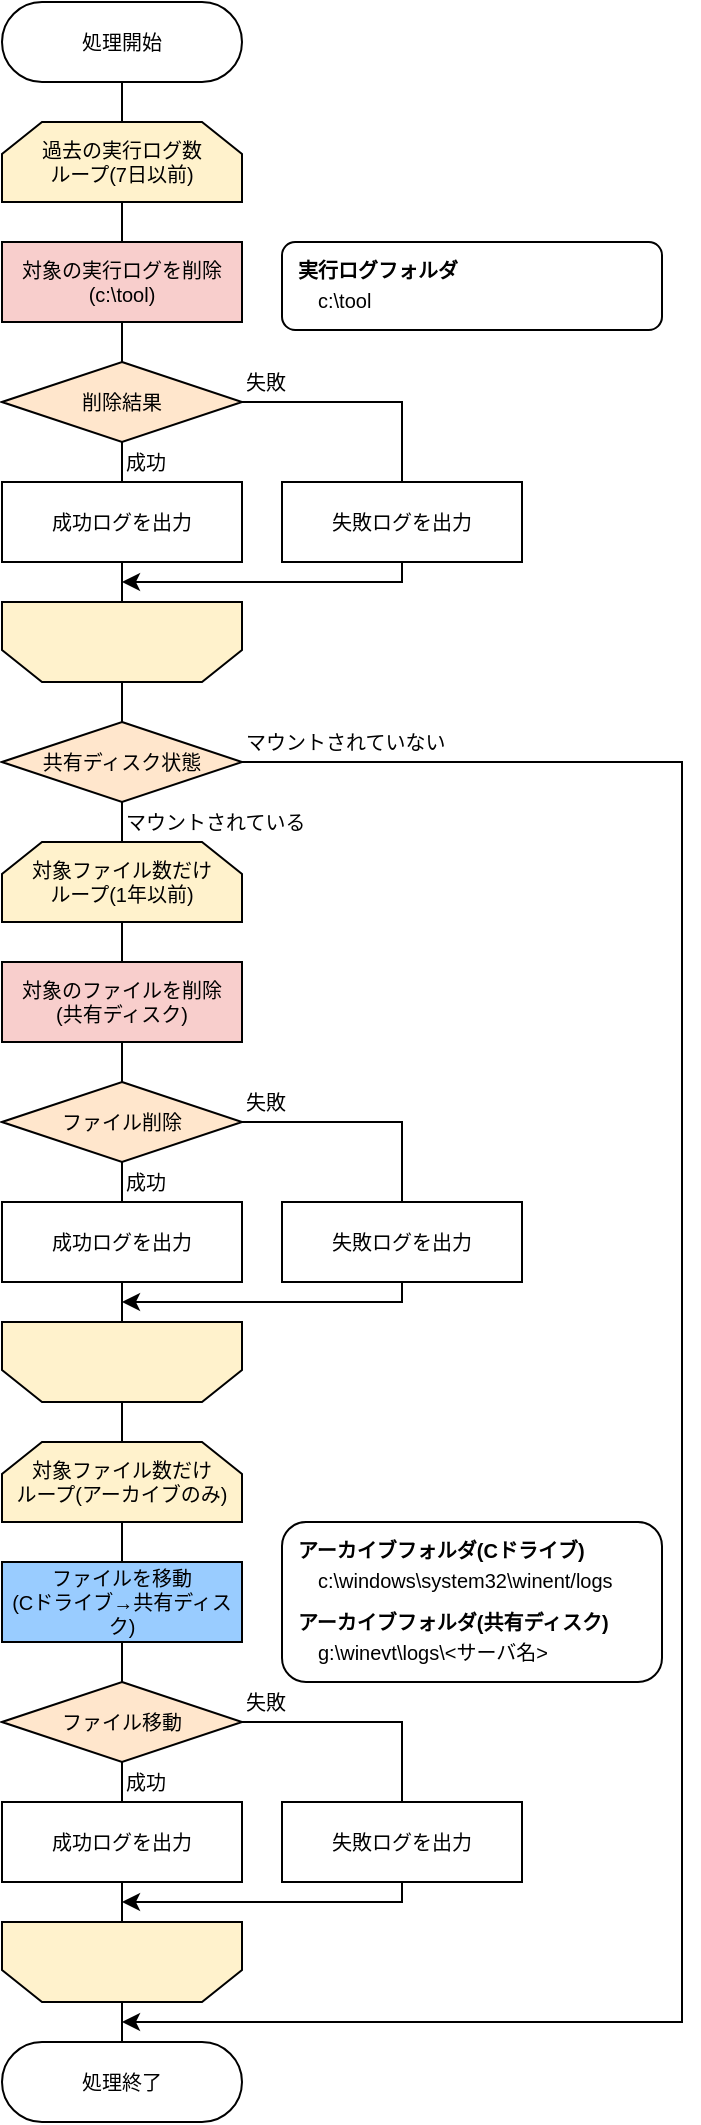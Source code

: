 <mxfile version="23.1.5" type="github">
  <diagram name="ページ1" id="Sno0RHyQ97pvPIhAmtWO">
    <mxGraphModel dx="983" dy="549" grid="1" gridSize="10" guides="1" tooltips="1" connect="1" arrows="1" fold="1" page="1" pageScale="1" pageWidth="827" pageHeight="1169" background="#ffffff" math="0" shadow="0">
      <root>
        <mxCell id="0" />
        <mxCell id="1" parent="0" />
        <mxCell id="b4JHVFvh4AoB1611Vh3n-72" value="" style="rounded=1;whiteSpace=wrap;html=1;fontFamily=Helvetica;fontSize=10;fontColor=default;labelBackgroundColor=default;fillColor=none;" parent="1" vertex="1">
          <mxGeometry x="180" y="800" width="190" height="80" as="geometry" />
        </mxCell>
        <mxCell id="P1kFlnm7NQrcfKAeQpRK-1" value="処理開始" style="rounded=1;whiteSpace=wrap;html=1;arcSize=50;fontSize=10;" parent="1" vertex="1">
          <mxGeometry x="40" y="40" width="120" height="40" as="geometry" />
        </mxCell>
        <mxCell id="P1kFlnm7NQrcfKAeQpRK-6" style="edgeStyle=orthogonalEdgeStyle;rounded=0;orthogonalLoop=1;jettySize=auto;html=1;exitX=0.5;exitY=1;exitDx=0;exitDy=0;entryX=0.5;entryY=0;entryDx=0;entryDy=0;endArrow=none;endFill=0;fontSize=10;" parent="1" source="P1kFlnm7NQrcfKAeQpRK-4" target="P1kFlnm7NQrcfKAeQpRK-5" edge="1">
          <mxGeometry relative="1" as="geometry" />
        </mxCell>
        <mxCell id="P1kFlnm7NQrcfKAeQpRK-4" value="ファイルを移動&lt;br style=&quot;font-size: 10px;&quot;&gt;(Cドライブ→共有ディスク)" style="rounded=0;whiteSpace=wrap;html=1;fontSize=10;fillColor=#99CCFF;" parent="1" vertex="1">
          <mxGeometry x="40" y="820" width="120" height="40" as="geometry" />
        </mxCell>
        <mxCell id="P1kFlnm7NQrcfKAeQpRK-11" style="edgeStyle=orthogonalEdgeStyle;rounded=0;orthogonalLoop=1;jettySize=auto;html=1;exitX=0.5;exitY=1;exitDx=0;exitDy=0;entryX=0.5;entryY=0;entryDx=0;entryDy=0;endArrow=none;endFill=0;fontSize=10;" parent="1" source="P1kFlnm7NQrcfKAeQpRK-5" target="P1kFlnm7NQrcfKAeQpRK-9" edge="1">
          <mxGeometry relative="1" as="geometry" />
        </mxCell>
        <mxCell id="P1kFlnm7NQrcfKAeQpRK-12" style="edgeStyle=orthogonalEdgeStyle;rounded=0;orthogonalLoop=1;jettySize=auto;html=1;exitX=1;exitY=0.5;exitDx=0;exitDy=0;entryX=0.5;entryY=0;entryDx=0;entryDy=0;endArrow=none;endFill=0;fontSize=10;" parent="1" source="P1kFlnm7NQrcfKAeQpRK-5" target="P1kFlnm7NQrcfKAeQpRK-10" edge="1">
          <mxGeometry relative="1" as="geometry" />
        </mxCell>
        <mxCell id="P1kFlnm7NQrcfKAeQpRK-5" value="ファイル移動" style="rhombus;whiteSpace=wrap;html=1;fontSize=10;fillColor=#ffe6cc;strokeColor=#000000;" parent="1" vertex="1">
          <mxGeometry x="40" y="880" width="120" height="40" as="geometry" />
        </mxCell>
        <mxCell id="P1kFlnm7NQrcfKAeQpRK-17" style="edgeStyle=orthogonalEdgeStyle;rounded=0;orthogonalLoop=1;jettySize=auto;html=1;exitX=0.5;exitY=1;exitDx=0;exitDy=0;entryX=0.5;entryY=1;entryDx=0;entryDy=0;endArrow=none;endFill=0;fontSize=10;" parent="1" source="P1kFlnm7NQrcfKAeQpRK-9" target="P1kFlnm7NQrcfKAeQpRK-23" edge="1">
          <mxGeometry relative="1" as="geometry">
            <mxPoint x="100" y="1020" as="targetPoint" />
          </mxGeometry>
        </mxCell>
        <mxCell id="P1kFlnm7NQrcfKAeQpRK-9" value="成功ログを出力" style="rounded=0;whiteSpace=wrap;html=1;fontSize=10;" parent="1" vertex="1">
          <mxGeometry x="40" y="940" width="120" height="40" as="geometry" />
        </mxCell>
        <mxCell id="P1kFlnm7NQrcfKAeQpRK-20" style="edgeStyle=orthogonalEdgeStyle;rounded=0;orthogonalLoop=1;jettySize=auto;html=1;exitX=0.5;exitY=1;exitDx=0;exitDy=0;endArrow=classic;endFill=1;fontSize=10;" parent="1" source="P1kFlnm7NQrcfKAeQpRK-10" edge="1">
          <mxGeometry relative="1" as="geometry">
            <mxPoint x="100" y="990" as="targetPoint" />
            <Array as="points">
              <mxPoint x="240" y="990" />
              <mxPoint x="100" y="990" />
            </Array>
          </mxGeometry>
        </mxCell>
        <mxCell id="P1kFlnm7NQrcfKAeQpRK-10" value="失敗ログを出力" style="rounded=0;whiteSpace=wrap;html=1;fontSize=10;" parent="1" vertex="1">
          <mxGeometry x="180" y="940" width="120" height="40" as="geometry" />
        </mxCell>
        <mxCell id="P1kFlnm7NQrcfKAeQpRK-14" value="成功" style="text;html=1;strokeColor=none;fillColor=none;align=left;verticalAlign=middle;whiteSpace=wrap;rounded=0;fontSize=10;" parent="1" vertex="1">
          <mxGeometry x="100" y="920" width="50" height="20" as="geometry" />
        </mxCell>
        <mxCell id="P1kFlnm7NQrcfKAeQpRK-15" value="失敗" style="text;html=1;strokeColor=none;fillColor=none;align=left;verticalAlign=middle;whiteSpace=wrap;rounded=0;fontSize=10;" parent="1" vertex="1">
          <mxGeometry x="160" y="880" width="50" height="20" as="geometry" />
        </mxCell>
        <mxCell id="P1kFlnm7NQrcfKAeQpRK-25" style="edgeStyle=orthogonalEdgeStyle;shape=connector;rounded=0;orthogonalLoop=1;jettySize=auto;html=1;exitX=0.5;exitY=1;exitDx=0;exitDy=0;entryX=0.5;entryY=0;entryDx=0;entryDy=0;labelBackgroundColor=default;strokeColor=default;align=center;verticalAlign=middle;fontFamily=Helvetica;fontSize=10;fontColor=default;endArrow=none;endFill=0;" parent="1" source="P1kFlnm7NQrcfKAeQpRK-22" target="P1kFlnm7NQrcfKAeQpRK-4" edge="1">
          <mxGeometry relative="1" as="geometry" />
        </mxCell>
        <mxCell id="P1kFlnm7NQrcfKAeQpRK-22" value="対象ファイル数だけ&lt;br style=&quot;font-size: 10px;&quot;&gt;ループ(アーカイブのみ)" style="shape=loopLimit;whiteSpace=wrap;html=1;fontFamily=Helvetica;fontSize=10;fillColor=#fff2cc;strokeColor=#000000;" parent="1" vertex="1">
          <mxGeometry x="40" y="760" width="120" height="40" as="geometry" />
        </mxCell>
        <mxCell id="b4JHVFvh4AoB1611Vh3n-45" style="edgeStyle=orthogonalEdgeStyle;rounded=0;orthogonalLoop=1;jettySize=auto;html=1;exitX=0.5;exitY=0;exitDx=0;exitDy=0;entryX=0.5;entryY=0;entryDx=0;entryDy=0;strokeColor=default;align=center;verticalAlign=middle;fontFamily=Helvetica;fontSize=10;fontColor=default;labelBackgroundColor=default;endArrow=none;endFill=0;" parent="1" source="P1kFlnm7NQrcfKAeQpRK-23" target="P1kFlnm7NQrcfKAeQpRK-36" edge="1">
          <mxGeometry relative="1" as="geometry" />
        </mxCell>
        <mxCell id="P1kFlnm7NQrcfKAeQpRK-23" value="" style="shape=loopLimit;whiteSpace=wrap;html=1;fontFamily=Helvetica;fontSize=10;rotation=-180;fillColor=#fff2cc;strokeColor=#000000;" parent="1" vertex="1">
          <mxGeometry x="40" y="1000" width="120" height="40" as="geometry" />
        </mxCell>
        <mxCell id="P1kFlnm7NQrcfKAeQpRK-34" style="edgeStyle=orthogonalEdgeStyle;shape=connector;rounded=0;orthogonalLoop=1;jettySize=auto;html=1;exitX=0.5;exitY=1;exitDx=0;exitDy=0;entryX=0.5;entryY=0;entryDx=0;entryDy=0;labelBackgroundColor=default;strokeColor=default;align=center;verticalAlign=middle;fontFamily=Helvetica;fontSize=10;fontColor=default;endArrow=none;endFill=0;" parent="1" source="P1kFlnm7NQrcfKAeQpRK-28" target="P1kFlnm7NQrcfKAeQpRK-33" edge="1">
          <mxGeometry relative="1" as="geometry" />
        </mxCell>
        <mxCell id="P1kFlnm7NQrcfKAeQpRK-28" value="対象ファイル数だけ&lt;br style=&quot;font-size: 10px;&quot;&gt;ループ(1年以前)" style="shape=loopLimit;whiteSpace=wrap;html=1;fontFamily=Helvetica;fontSize=10;fillColor=#fff2cc;strokeColor=#000000;" parent="1" vertex="1">
          <mxGeometry x="40" y="460" width="120" height="40" as="geometry" />
        </mxCell>
        <mxCell id="b4JHVFvh4AoB1611Vh3n-44" style="edgeStyle=orthogonalEdgeStyle;rounded=0;orthogonalLoop=1;jettySize=auto;html=1;exitX=0.5;exitY=0;exitDx=0;exitDy=0;entryX=0.5;entryY=0;entryDx=0;entryDy=0;strokeColor=default;align=center;verticalAlign=middle;fontFamily=Helvetica;fontSize=10;fontColor=default;labelBackgroundColor=default;endArrow=none;endFill=0;" parent="1" source="P1kFlnm7NQrcfKAeQpRK-30" target="P1kFlnm7NQrcfKAeQpRK-22" edge="1">
          <mxGeometry relative="1" as="geometry" />
        </mxCell>
        <mxCell id="P1kFlnm7NQrcfKAeQpRK-30" value="" style="shape=loopLimit;whiteSpace=wrap;html=1;fontFamily=Helvetica;fontSize=10;rotation=-180;fillColor=#fff2cc;strokeColor=#000000;" parent="1" vertex="1">
          <mxGeometry x="40" y="700" width="120" height="40" as="geometry" />
        </mxCell>
        <mxCell id="P1kFlnm7NQrcfKAeQpRK-41" style="edgeStyle=orthogonalEdgeStyle;shape=connector;rounded=0;orthogonalLoop=1;jettySize=auto;html=1;exitX=0.5;exitY=1;exitDx=0;exitDy=0;labelBackgroundColor=default;strokeColor=default;align=center;verticalAlign=middle;fontFamily=Helvetica;fontSize=10;fontColor=default;endArrow=none;endFill=0;entryX=0.5;entryY=0;entryDx=0;entryDy=0;" parent="1" source="P1kFlnm7NQrcfKAeQpRK-33" target="b4JHVFvh4AoB1611Vh3n-48" edge="1">
          <mxGeometry relative="1" as="geometry">
            <mxPoint x="100" y="630" as="targetPoint" />
          </mxGeometry>
        </mxCell>
        <mxCell id="P1kFlnm7NQrcfKAeQpRK-33" value="対象のファイルを削除&lt;br style=&quot;font-size: 10px;&quot;&gt;(共有ディスク)" style="rounded=0;whiteSpace=wrap;html=1;fontSize=10;fillColor=#f8cecc;strokeColor=#000000;" parent="1" vertex="1">
          <mxGeometry x="40" y="520" width="120" height="40" as="geometry" />
        </mxCell>
        <mxCell id="P1kFlnm7NQrcfKAeQpRK-36" value="処理終了" style="rounded=1;whiteSpace=wrap;html=1;arcSize=50;fontSize=10;" parent="1" vertex="1">
          <mxGeometry x="40" y="1060" width="120" height="40" as="geometry" />
        </mxCell>
        <mxCell id="b4JHVFvh4AoB1611Vh3n-43" style="edgeStyle=orthogonalEdgeStyle;rounded=0;orthogonalLoop=1;jettySize=auto;html=1;exitX=0.5;exitY=1;exitDx=0;exitDy=0;entryX=0.5;entryY=0;entryDx=0;entryDy=0;strokeColor=default;align=center;verticalAlign=middle;fontFamily=Helvetica;fontSize=10;fontColor=default;labelBackgroundColor=default;endArrow=none;endFill=0;" parent="1" source="b4JHVFvh4AoB1611Vh3n-29" target="P1kFlnm7NQrcfKAeQpRK-28" edge="1">
          <mxGeometry relative="1" as="geometry" />
        </mxCell>
        <mxCell id="b4JHVFvh4AoB1611Vh3n-67" style="edgeStyle=orthogonalEdgeStyle;rounded=0;orthogonalLoop=1;jettySize=auto;html=1;exitX=1;exitY=0.5;exitDx=0;exitDy=0;strokeColor=default;align=center;verticalAlign=middle;fontFamily=Helvetica;fontSize=10;fontColor=default;labelBackgroundColor=default;endArrow=classic;endFill=1;" parent="1" source="b4JHVFvh4AoB1611Vh3n-29" edge="1">
          <mxGeometry relative="1" as="geometry">
            <mxPoint x="100" y="1050" as="targetPoint" />
            <Array as="points">
              <mxPoint x="380" y="420" />
              <mxPoint x="380" y="1050" />
              <mxPoint x="100" y="1050" />
            </Array>
          </mxGeometry>
        </mxCell>
        <mxCell id="b4JHVFvh4AoB1611Vh3n-29" value="共有ディスク状態" style="rhombus;whiteSpace=wrap;html=1;fontSize=10;fillColor=#ffe6cc;strokeColor=#000000;" parent="1" vertex="1">
          <mxGeometry x="40" y="400" width="120" height="40" as="geometry" />
        </mxCell>
        <mxCell id="b4JHVFvh4AoB1611Vh3n-30" value="マウントされている" style="text;html=1;strokeColor=none;fillColor=none;align=left;verticalAlign=middle;whiteSpace=wrap;rounded=0;fontSize=10;" parent="1" vertex="1">
          <mxGeometry x="100" y="440" width="110" height="20" as="geometry" />
        </mxCell>
        <mxCell id="b4JHVFvh4AoB1611Vh3n-31" value="マウントされていない" style="text;html=1;strokeColor=none;fillColor=none;align=left;verticalAlign=middle;whiteSpace=wrap;rounded=0;fontSize=10;" parent="1" vertex="1">
          <mxGeometry x="160" y="400" width="120" height="20" as="geometry" />
        </mxCell>
        <mxCell id="b4JHVFvh4AoB1611Vh3n-34" style="edgeStyle=orthogonalEdgeStyle;shape=connector;rounded=0;orthogonalLoop=1;jettySize=auto;html=1;exitX=0.5;exitY=1;exitDx=0;exitDy=0;entryX=0.5;entryY=0;entryDx=0;entryDy=0;labelBackgroundColor=default;strokeColor=default;align=center;verticalAlign=middle;fontFamily=Helvetica;fontSize=10;fontColor=default;endArrow=none;endFill=0;" parent="1" source="P1kFlnm7NQrcfKAeQpRK-1" target="b4JHVFvh4AoB1611Vh3n-36" edge="1">
          <mxGeometry relative="1" as="geometry">
            <mxPoint x="100" y="80" as="sourcePoint" />
            <mxPoint x="100" y="100" as="targetPoint" />
          </mxGeometry>
        </mxCell>
        <mxCell id="b4JHVFvh4AoB1611Vh3n-35" style="edgeStyle=orthogonalEdgeStyle;shape=connector;rounded=0;orthogonalLoop=1;jettySize=auto;html=1;exitX=0.5;exitY=1;exitDx=0;exitDy=0;entryX=0.5;entryY=0;entryDx=0;entryDy=0;labelBackgroundColor=default;strokeColor=default;align=center;verticalAlign=middle;fontFamily=Helvetica;fontSize=10;fontColor=default;endArrow=none;endFill=0;" parent="1" source="b4JHVFvh4AoB1611Vh3n-36" target="b4JHVFvh4AoB1611Vh3n-40" edge="1">
          <mxGeometry relative="1" as="geometry" />
        </mxCell>
        <mxCell id="b4JHVFvh4AoB1611Vh3n-36" value="過去の実行ログ数&lt;br style=&quot;font-size: 10px;&quot;&gt;ループ(7日以前)" style="shape=loopLimit;whiteSpace=wrap;html=1;fontFamily=Helvetica;fontSize=10;fillColor=#fff2cc;strokeColor=#000000;" parent="1" vertex="1">
          <mxGeometry x="40" y="100" width="120" height="40" as="geometry" />
        </mxCell>
        <mxCell id="b4JHVFvh4AoB1611Vh3n-37" style="edgeStyle=orthogonalEdgeStyle;shape=connector;rounded=0;orthogonalLoop=1;jettySize=auto;html=1;exitX=0.5;exitY=0;exitDx=0;exitDy=0;entryX=0.5;entryY=0;entryDx=0;entryDy=0;labelBackgroundColor=default;strokeColor=default;align=center;verticalAlign=middle;fontFamily=Helvetica;fontSize=10;fontColor=default;endArrow=none;endFill=0;" parent="1" source="b4JHVFvh4AoB1611Vh3n-38" target="b4JHVFvh4AoB1611Vh3n-29" edge="1">
          <mxGeometry relative="1" as="geometry">
            <mxPoint x="100" y="400" as="targetPoint" />
          </mxGeometry>
        </mxCell>
        <mxCell id="b4JHVFvh4AoB1611Vh3n-38" value="" style="shape=loopLimit;whiteSpace=wrap;html=1;fontFamily=Helvetica;fontSize=10;rotation=-180;fillColor=#fff2cc;strokeColor=#000000;" parent="1" vertex="1">
          <mxGeometry x="40" y="340" width="120" height="40" as="geometry" />
        </mxCell>
        <mxCell id="b4JHVFvh4AoB1611Vh3n-66" style="edgeStyle=orthogonalEdgeStyle;rounded=0;orthogonalLoop=1;jettySize=auto;html=1;exitX=0.5;exitY=1;exitDx=0;exitDy=0;entryX=0.5;entryY=0;entryDx=0;entryDy=0;strokeColor=default;align=center;verticalAlign=middle;fontFamily=Helvetica;fontSize=10;fontColor=default;labelBackgroundColor=default;endArrow=none;endFill=0;" parent="1" source="b4JHVFvh4AoB1611Vh3n-40" target="b4JHVFvh4AoB1611Vh3n-59" edge="1">
          <mxGeometry relative="1" as="geometry" />
        </mxCell>
        <mxCell id="b4JHVFvh4AoB1611Vh3n-40" value="対象の実行ログを削除&lt;br style=&quot;font-size: 10px;&quot;&gt;(c:\tool)" style="rounded=0;whiteSpace=wrap;html=1;fontSize=10;fillColor=#f8cecc;strokeColor=#000000;" parent="1" vertex="1">
          <mxGeometry x="40" y="160" width="120" height="40" as="geometry" />
        </mxCell>
        <mxCell id="b4JHVFvh4AoB1611Vh3n-46" style="edgeStyle=orthogonalEdgeStyle;rounded=0;orthogonalLoop=1;jettySize=auto;html=1;exitX=0.5;exitY=1;exitDx=0;exitDy=0;entryX=0.5;entryY=0;entryDx=0;entryDy=0;endArrow=none;endFill=0;fontSize=10;" parent="1" source="b4JHVFvh4AoB1611Vh3n-48" target="b4JHVFvh4AoB1611Vh3n-50" edge="1">
          <mxGeometry relative="1" as="geometry" />
        </mxCell>
        <mxCell id="b4JHVFvh4AoB1611Vh3n-47" style="edgeStyle=orthogonalEdgeStyle;rounded=0;orthogonalLoop=1;jettySize=auto;html=1;exitX=1;exitY=0.5;exitDx=0;exitDy=0;entryX=0.5;entryY=0;entryDx=0;entryDy=0;endArrow=none;endFill=0;fontSize=10;" parent="1" source="b4JHVFvh4AoB1611Vh3n-48" target="b4JHVFvh4AoB1611Vh3n-52" edge="1">
          <mxGeometry relative="1" as="geometry" />
        </mxCell>
        <mxCell id="b4JHVFvh4AoB1611Vh3n-48" value="ファイル削除" style="rhombus;whiteSpace=wrap;html=1;fontSize=10;fillColor=#ffe6cc;strokeColor=#000000;" parent="1" vertex="1">
          <mxGeometry x="40" y="580" width="120" height="40" as="geometry" />
        </mxCell>
        <mxCell id="b4JHVFvh4AoB1611Vh3n-49" style="edgeStyle=orthogonalEdgeStyle;rounded=0;orthogonalLoop=1;jettySize=auto;html=1;exitX=0.5;exitY=1;exitDx=0;exitDy=0;entryX=0.5;entryY=1;entryDx=0;entryDy=0;endArrow=none;endFill=0;fontSize=10;" parent="1" source="b4JHVFvh4AoB1611Vh3n-50" target="P1kFlnm7NQrcfKAeQpRK-30" edge="1">
          <mxGeometry relative="1" as="geometry">
            <mxPoint x="100" y="700" as="targetPoint" />
          </mxGeometry>
        </mxCell>
        <mxCell id="b4JHVFvh4AoB1611Vh3n-50" value="成功ログを出力" style="rounded=0;whiteSpace=wrap;html=1;fontSize=10;" parent="1" vertex="1">
          <mxGeometry x="40" y="640" width="120" height="40" as="geometry" />
        </mxCell>
        <mxCell id="b4JHVFvh4AoB1611Vh3n-51" style="edgeStyle=orthogonalEdgeStyle;rounded=0;orthogonalLoop=1;jettySize=auto;html=1;exitX=0.5;exitY=1;exitDx=0;exitDy=0;endArrow=classic;endFill=1;fontSize=10;" parent="1" source="b4JHVFvh4AoB1611Vh3n-52" edge="1">
          <mxGeometry relative="1" as="geometry">
            <mxPoint x="100" y="690" as="targetPoint" />
            <Array as="points">
              <mxPoint x="240" y="690" />
              <mxPoint x="100" y="690" />
            </Array>
          </mxGeometry>
        </mxCell>
        <mxCell id="b4JHVFvh4AoB1611Vh3n-52" value="失敗ログを出力" style="rounded=0;whiteSpace=wrap;html=1;fontSize=10;" parent="1" vertex="1">
          <mxGeometry x="180" y="640" width="120" height="40" as="geometry" />
        </mxCell>
        <mxCell id="b4JHVFvh4AoB1611Vh3n-53" value="成功" style="text;html=1;strokeColor=none;fillColor=none;align=left;verticalAlign=middle;whiteSpace=wrap;rounded=0;fontSize=10;" parent="1" vertex="1">
          <mxGeometry x="100" y="620" width="50" height="20" as="geometry" />
        </mxCell>
        <mxCell id="b4JHVFvh4AoB1611Vh3n-54" value="失敗" style="text;html=1;strokeColor=none;fillColor=none;align=left;verticalAlign=middle;whiteSpace=wrap;rounded=0;fontSize=10;" parent="1" vertex="1">
          <mxGeometry x="160" y="580" width="50" height="20" as="geometry" />
        </mxCell>
        <mxCell id="b4JHVFvh4AoB1611Vh3n-57" style="edgeStyle=orthogonalEdgeStyle;rounded=0;orthogonalLoop=1;jettySize=auto;html=1;exitX=0.5;exitY=1;exitDx=0;exitDy=0;entryX=0.5;entryY=0;entryDx=0;entryDy=0;endArrow=none;endFill=0;fontSize=10;" parent="1" source="b4JHVFvh4AoB1611Vh3n-59" target="b4JHVFvh4AoB1611Vh3n-61" edge="1">
          <mxGeometry relative="1" as="geometry" />
        </mxCell>
        <mxCell id="b4JHVFvh4AoB1611Vh3n-58" style="edgeStyle=orthogonalEdgeStyle;rounded=0;orthogonalLoop=1;jettySize=auto;html=1;exitX=1;exitY=0.5;exitDx=0;exitDy=0;entryX=0.5;entryY=0;entryDx=0;entryDy=0;endArrow=none;endFill=0;fontSize=10;" parent="1" source="b4JHVFvh4AoB1611Vh3n-59" target="b4JHVFvh4AoB1611Vh3n-63" edge="1">
          <mxGeometry relative="1" as="geometry" />
        </mxCell>
        <mxCell id="b4JHVFvh4AoB1611Vh3n-59" value="削除結果" style="rhombus;whiteSpace=wrap;html=1;fontSize=10;fillColor=#ffe6cc;strokeColor=#000000;" parent="1" vertex="1">
          <mxGeometry x="40" y="220" width="120" height="40" as="geometry" />
        </mxCell>
        <mxCell id="b4JHVFvh4AoB1611Vh3n-60" style="edgeStyle=orthogonalEdgeStyle;rounded=0;orthogonalLoop=1;jettySize=auto;html=1;exitX=0.5;exitY=1;exitDx=0;exitDy=0;entryX=0.5;entryY=1;entryDx=0;entryDy=0;endArrow=none;endFill=0;fontSize=10;" parent="1" source="b4JHVFvh4AoB1611Vh3n-61" edge="1">
          <mxGeometry relative="1" as="geometry">
            <mxPoint x="100" y="340" as="targetPoint" />
          </mxGeometry>
        </mxCell>
        <mxCell id="b4JHVFvh4AoB1611Vh3n-61" value="成功ログを出力" style="rounded=0;whiteSpace=wrap;html=1;fontSize=10;" parent="1" vertex="1">
          <mxGeometry x="40" y="280" width="120" height="40" as="geometry" />
        </mxCell>
        <mxCell id="b4JHVFvh4AoB1611Vh3n-62" style="edgeStyle=orthogonalEdgeStyle;rounded=0;orthogonalLoop=1;jettySize=auto;html=1;exitX=0.5;exitY=1;exitDx=0;exitDy=0;endArrow=classic;endFill=1;fontSize=10;" parent="1" source="b4JHVFvh4AoB1611Vh3n-63" edge="1">
          <mxGeometry relative="1" as="geometry">
            <mxPoint x="100" y="330" as="targetPoint" />
            <Array as="points">
              <mxPoint x="240" y="330" />
              <mxPoint x="100" y="330" />
            </Array>
          </mxGeometry>
        </mxCell>
        <mxCell id="b4JHVFvh4AoB1611Vh3n-63" value="失敗ログを出力" style="rounded=0;whiteSpace=wrap;html=1;fontSize=10;" parent="1" vertex="1">
          <mxGeometry x="180" y="280" width="120" height="40" as="geometry" />
        </mxCell>
        <mxCell id="b4JHVFvh4AoB1611Vh3n-64" value="成功" style="text;html=1;strokeColor=none;fillColor=none;align=left;verticalAlign=middle;whiteSpace=wrap;rounded=0;fontSize=10;" parent="1" vertex="1">
          <mxGeometry x="100" y="260" width="50" height="20" as="geometry" />
        </mxCell>
        <mxCell id="b4JHVFvh4AoB1611Vh3n-65" value="失敗" style="text;html=1;strokeColor=none;fillColor=none;align=left;verticalAlign=middle;whiteSpace=wrap;rounded=0;fontSize=10;" parent="1" vertex="1">
          <mxGeometry x="160" y="220" width="50" height="20" as="geometry" />
        </mxCell>
        <mxCell id="b4JHVFvh4AoB1611Vh3n-68" value="c:\windows\system32\winent/logs" style="text;html=1;align=left;verticalAlign=middle;whiteSpace=wrap;rounded=0;fontFamily=Helvetica;fontSize=10;fontColor=default;labelBackgroundColor=default;" parent="1" vertex="1">
          <mxGeometry x="196" y="819" width="170" height="20" as="geometry" />
        </mxCell>
        <mxCell id="b4JHVFvh4AoB1611Vh3n-69" value="g:\winevt\logs\&amp;lt;サーバ名&amp;gt;" style="text;html=1;align=left;verticalAlign=middle;whiteSpace=wrap;rounded=0;fontFamily=Helvetica;fontSize=10;fontColor=default;labelBackgroundColor=default;" parent="1" vertex="1">
          <mxGeometry x="196" y="855" width="134" height="20" as="geometry" />
        </mxCell>
        <mxCell id="b4JHVFvh4AoB1611Vh3n-70" value="アーカイブフォルダ(共有ディスク)" style="text;html=1;align=left;verticalAlign=middle;whiteSpace=wrap;rounded=0;fontFamily=Helvetica;fontSize=10;fontColor=default;labelBackgroundColor=default;fontStyle=1" parent="1" vertex="1">
          <mxGeometry x="186" y="840" width="170" height="20" as="geometry" />
        </mxCell>
        <mxCell id="b4JHVFvh4AoB1611Vh3n-71" value="アーカイブフォルダ(Cドライブ)" style="text;html=1;align=left;verticalAlign=middle;whiteSpace=wrap;rounded=0;fontFamily=Helvetica;fontSize=10;fontColor=default;labelBackgroundColor=default;fontStyle=1" parent="1" vertex="1">
          <mxGeometry x="186" y="804" width="194" height="20" as="geometry" />
        </mxCell>
        <mxCell id="buQIs0NAOiMbv2Qoru7r-1" value="" style="rounded=1;whiteSpace=wrap;html=1;fontFamily=Helvetica;fontSize=10;fontColor=default;labelBackgroundColor=default;fillColor=none;" vertex="1" parent="1">
          <mxGeometry x="180" y="160" width="190" height="44" as="geometry" />
        </mxCell>
        <mxCell id="buQIs0NAOiMbv2Qoru7r-2" value="c:\tool" style="text;html=1;align=left;verticalAlign=middle;whiteSpace=wrap;rounded=0;fontFamily=Helvetica;fontSize=10;fontColor=default;labelBackgroundColor=default;" vertex="1" parent="1">
          <mxGeometry x="196" y="179" width="170" height="20" as="geometry" />
        </mxCell>
        <mxCell id="buQIs0NAOiMbv2Qoru7r-5" value="実行ログフォルダ" style="text;html=1;align=left;verticalAlign=middle;whiteSpace=wrap;rounded=0;fontFamily=Helvetica;fontSize=10;fontColor=default;labelBackgroundColor=default;fontStyle=1" vertex="1" parent="1">
          <mxGeometry x="186" y="164" width="170" height="20" as="geometry" />
        </mxCell>
      </root>
    </mxGraphModel>
  </diagram>
</mxfile>
